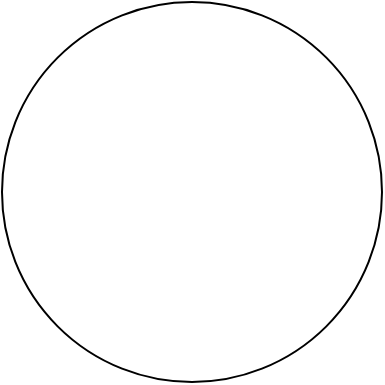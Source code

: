 <mxfile version="22.1.16" type="github">
  <diagram name="Page-1" id="c_d4CukKyZXo5iveMngy">
    <mxGraphModel dx="1050" dy="530" grid="1" gridSize="10" guides="1" tooltips="1" connect="1" arrows="1" fold="1" page="1" pageScale="1" pageWidth="850" pageHeight="1100" math="0" shadow="0">
      <root>
        <mxCell id="0" />
        <mxCell id="1" parent="0" />
        <mxCell id="KrX5IHEDu2Ml-NEhg8QQ-1" value="" style="ellipse;whiteSpace=wrap;html=1;aspect=fixed;" vertex="1" parent="1">
          <mxGeometry x="170" y="110" width="190" height="190" as="geometry" />
        </mxCell>
      </root>
    </mxGraphModel>
  </diagram>
</mxfile>
